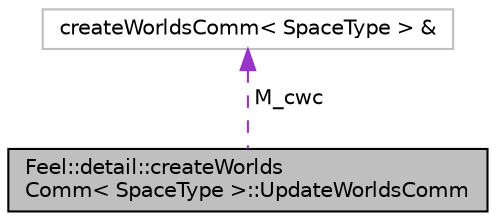 digraph "Feel::detail::createWorldsComm&lt; SpaceType &gt;::UpdateWorldsComm"
{
 // LATEX_PDF_SIZE
  edge [fontname="Helvetica",fontsize="10",labelfontname="Helvetica",labelfontsize="10"];
  node [fontname="Helvetica",fontsize="10",shape=record];
  Node1 [label="Feel::detail::createWorlds\lComm\< SpaceType \>::UpdateWorldsComm",height=0.2,width=0.4,color="black", fillcolor="grey75", style="filled", fontcolor="black",tooltip=" "];
  Node2 -> Node1 [dir="back",color="darkorchid3",fontsize="10",style="dashed",label=" M_cwc" ,fontname="Helvetica"];
  Node2 [label="createWorldsComm\< SpaceType \> &",height=0.2,width=0.4,color="grey75", fillcolor="white", style="filled",tooltip=" "];
}
